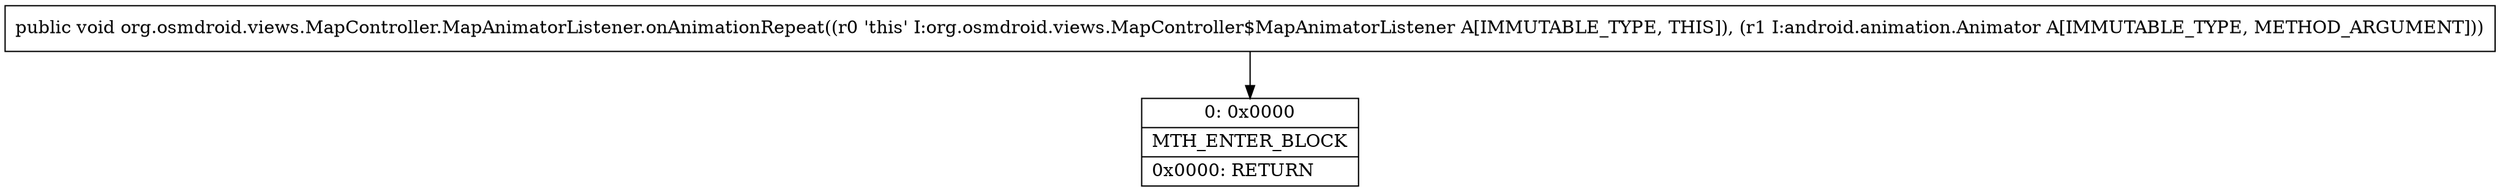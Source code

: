 digraph "CFG fororg.osmdroid.views.MapController.MapAnimatorListener.onAnimationRepeat(Landroid\/animation\/Animator;)V" {
Node_0 [shape=record,label="{0\:\ 0x0000|MTH_ENTER_BLOCK\l|0x0000: RETURN   \l}"];
MethodNode[shape=record,label="{public void org.osmdroid.views.MapController.MapAnimatorListener.onAnimationRepeat((r0 'this' I:org.osmdroid.views.MapController$MapAnimatorListener A[IMMUTABLE_TYPE, THIS]), (r1 I:android.animation.Animator A[IMMUTABLE_TYPE, METHOD_ARGUMENT])) }"];
MethodNode -> Node_0;
}


